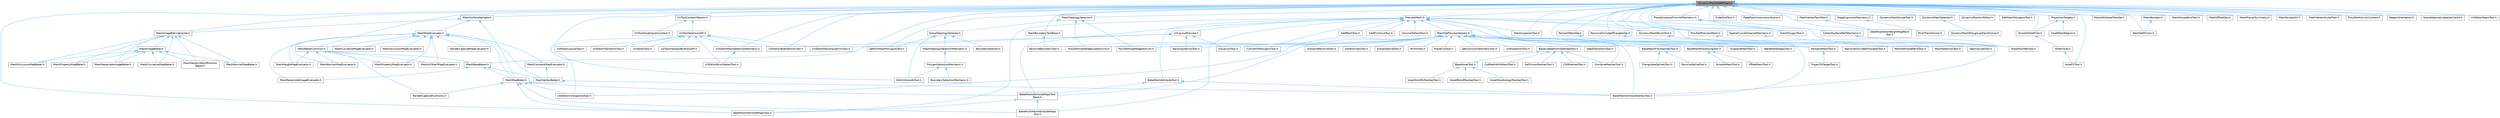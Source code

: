 digraph "DynamicMeshAABBTree3.h"
{
 // INTERACTIVE_SVG=YES
 // LATEX_PDF_SIZE
  bgcolor="transparent";
  edge [fontname=Helvetica,fontsize=10,labelfontname=Helvetica,labelfontsize=10];
  node [fontname=Helvetica,fontsize=10,shape=box,height=0.2,width=0.4];
  Node1 [id="Node000001",label="DynamicMeshAABBTree3.h",height=0.2,width=0.4,color="gray40", fillcolor="grey60", style="filled", fontcolor="black",tooltip=" "];
  Node1 -> Node2 [id="edge1_Node000001_Node000002",dir="back",color="steelblue1",style="solid",tooltip=" "];
  Node2 [id="Node000002",label="BakeMeshAttributeMapsTool.h",height=0.2,width=0.4,color="grey40", fillcolor="white", style="filled",URL="$d8/d14/BakeMeshAttributeMapsTool_8h.html",tooltip=" "];
  Node1 -> Node3 [id="edge2_Node000001_Node000003",dir="back",color="steelblue1",style="solid",tooltip=" "];
  Node3 [id="Node000003",label="BakeMeshAttributeVertexTool.h",height=0.2,width=0.4,color="grey40", fillcolor="white", style="filled",URL="$d6/d76/BakeMeshAttributeVertexTool_8h.html",tooltip=" "];
  Node1 -> Node4 [id="edge3_Node000001_Node000004",dir="back",color="steelblue1",style="solid",tooltip=" "];
  Node4 [id="Node000004",label="CollectSurfacePathMechanic.h",height=0.2,width=0.4,color="grey40", fillcolor="white", style="filled",URL="$d5/dd0/CollectSurfacePathMechanic_8h.html",tooltip=" "];
  Node4 -> Node5 [id="edge4_Node000004_Node000005",dir="back",color="steelblue1",style="solid",tooltip=" "];
  Node5 [id="Node000005",label="DrawPolyPathTool.h",height=0.2,width=0.4,color="grey40", fillcolor="white", style="filled",URL="$dc/d3e/DrawPolyPathTool_8h.html",tooltip=" "];
  Node1 -> Node6 [id="edge5_Node000001_Node000006",dir="back",color="steelblue1",style="solid",tooltip=" "];
  Node6 [id="Node000006",label="CubeGridTool.h",height=0.2,width=0.4,color="grey40", fillcolor="white", style="filled",URL="$d3/d38/CubeGridTool_8h.html",tooltip=" "];
  Node1 -> Node7 [id="edge6_Node000001_Node000007",dir="back",color="steelblue1",style="solid",tooltip=" "];
  Node7 [id="Node000007",label="DataflowConstructionScene.h",height=0.2,width=0.4,color="grey40", fillcolor="white", style="filled",URL="$d7/d24/DataflowConstructionScene_8h.html",tooltip=" "];
  Node1 -> Node8 [id="edge7_Node000001_Node000008",dir="back",color="steelblue1",style="solid",tooltip=" "];
  Node8 [id="Node000008",label="DataflowEditorWeightMapPaint\lTool.h",height=0.2,width=0.4,color="grey40", fillcolor="white", style="filled",URL="$db/d46/DataflowEditorWeightMapPaintTool_8h.html",tooltip=" "];
  Node1 -> Node9 [id="edge8_Node000001_Node000009",dir="back",color="steelblue1",style="solid",tooltip=" "];
  Node9 [id="Node000009",label="DeformMeshPolygonsTool.h",height=0.2,width=0.4,color="grey40", fillcolor="white", style="filled",URL="$db/d72/DeformMeshPolygonsTool_8h.html",tooltip=" "];
  Node1 -> Node10 [id="edge9_Node000001_Node000010",dir="back",color="steelblue1",style="solid",tooltip=" "];
  Node10 [id="Node000010",label="DragAlignmentMechanic.h",height=0.2,width=0.4,color="grey40", fillcolor="white", style="filled",URL="$d1/d74/DragAlignmentMechanic_8h.html",tooltip=" "];
  Node10 -> Node11 [id="edge10_Node000010_Node000011",dir="back",color="steelblue1",style="solid",tooltip=" "];
  Node11 [id="Node000011",label="MultiTransformer.h",height=0.2,width=0.4,color="grey40", fillcolor="white", style="filled",URL="$d1/d6f/MultiTransformer_8h.html",tooltip=" "];
  Node1 -> Node12 [id="edge11_Node000001_Node000012",dir="back",color="steelblue1",style="solid",tooltip=" "];
  Node12 [id="Node000012",label="DrawPolygonTool.h",height=0.2,width=0.4,color="grey40", fillcolor="white", style="filled",URL="$d0/d15/DrawPolygonTool_8h.html",tooltip=" "];
  Node1 -> Node13 [id="edge12_Node000001_Node000013",dir="back",color="steelblue1",style="solid",tooltip=" "];
  Node13 [id="Node000013",label="DynamicMeshBrushTool.h",height=0.2,width=0.4,color="grey40", fillcolor="white", style="filled",URL="$da/d04/DynamicMeshBrushTool_8h.html",tooltip=" "];
  Node13 -> Node14 [id="edge13_Node000013_Node000014",dir="back",color="steelblue1",style="solid",tooltip=" "];
  Node14 [id="Node000014",label="MeshAttributePaintTool.h",height=0.2,width=0.4,color="grey40", fillcolor="white", style="filled",URL="$d3/d29/MeshAttributePaintTool_8h.html",tooltip=" "];
  Node13 -> Node15 [id="edge14_Node000013_Node000015",dir="back",color="steelblue1",style="solid",tooltip=" "];
  Node15 [id="Node000015",label="MeshSelectionTool.h",height=0.2,width=0.4,color="grey40", fillcolor="white", style="filled",URL="$d8/d80/MeshSelectionTool_8h.html",tooltip=" "];
  Node13 -> Node16 [id="edge15_Node000013_Node000016",dir="back",color="steelblue1",style="solid",tooltip=" "];
  Node16 [id="Node000016",label="SeamSculptTool.h",height=0.2,width=0.4,color="grey40", fillcolor="white", style="filled",URL="$d1/d31/SeamSculptTool_8h.html",tooltip=" "];
  Node1 -> Node17 [id="edge16_Node000001_Node000017",dir="back",color="steelblue1",style="solid",tooltip=" "];
  Node17 [id="Node000017",label="DynamicMeshSculptTool.h",height=0.2,width=0.4,color="grey40", fillcolor="white", style="filled",URL="$d6/d16/DynamicMeshSculptTool_8h.html",tooltip=" "];
  Node1 -> Node18 [id="edge17_Node000001_Node000018",dir="back",color="steelblue1",style="solid",tooltip=" "];
  Node18 [id="Node000018",label="DynamicMeshSelector.h",height=0.2,width=0.4,color="grey40", fillcolor="white", style="filled",URL="$dc/d01/DynamicMeshSelector_8h.html",tooltip=" "];
  Node18 -> Node19 [id="edge18_Node000018_Node000019",dir="back",color="steelblue1",style="solid",tooltip=" "];
  Node19 [id="Node000019",label="DynamicMeshPolygroupTransformer.h",height=0.2,width=0.4,color="grey40", fillcolor="white", style="filled",URL="$dc/db2/DynamicMeshPolygroupTransformer_8h.html",tooltip=" "];
  Node1 -> Node20 [id="edge19_Node000001_Node000020",dir="back",color="steelblue1",style="solid",tooltip=" "];
  Node20 [id="Node000020",label="DynamicMeshUVEditor.h",height=0.2,width=0.4,color="grey40", fillcolor="white", style="filled",URL="$d9/d1e/DynamicMeshUVEditor_8h.html",tooltip=" "];
  Node1 -> Node21 [id="edge20_Node000001_Node000021",dir="back",color="steelblue1",style="solid",tooltip=" "];
  Node21 [id="Node000021",label="EditMeshPolygonsTool.h",height=0.2,width=0.4,color="grey40", fillcolor="white", style="filled",URL="$d5/d72/EditMeshPolygonsTool_8h.html",tooltip=" "];
  Node1 -> Node22 [id="edge21_Node000001_Node000022",dir="back",color="steelblue1",style="solid",tooltip=" "];
  Node22 [id="Node000022",label="EditUVIslandsTool.h",height=0.2,width=0.4,color="grey40", fillcolor="white", style="filled",URL="$d0/de4/EditUVIslandsTool_8h.html",tooltip=" "];
  Node1 -> Node23 [id="edge22_Node000001_Node000023",dir="back",color="steelblue1",style="solid",tooltip=" "];
  Node23 [id="Node000023",label="HoleFillTool.h",height=0.2,width=0.4,color="grey40", fillcolor="white", style="filled",URL="$da/d02/HoleFillTool_8h.html",tooltip=" "];
  Node1 -> Node24 [id="edge23_Node000001_Node000024",dir="back",color="steelblue1",style="solid",tooltip=" "];
  Node24 [id="Node000024",label="MeshAttributeTransfer.h",height=0.2,width=0.4,color="grey40", fillcolor="white", style="filled",URL="$dc/d1c/MeshAttributeTransfer_8h.html",tooltip=" "];
  Node1 -> Node25 [id="edge24_Node000001_Node000025",dir="back",color="steelblue1",style="solid",tooltip=" "];
  Node25 [id="Node000025",label="MeshBakerCommon.h",height=0.2,width=0.4,color="grey40", fillcolor="white", style="filled",URL="$d9/d92/MeshBakerCommon_8h.html",tooltip=" "];
  Node25 -> Node26 [id="edge25_Node000025_Node000026",dir="back",color="steelblue1",style="solid",tooltip=" "];
  Node26 [id="Node000026",label="MeshBaseBaker.h",height=0.2,width=0.4,color="grey40", fillcolor="white", style="filled",URL="$d7/ddc/MeshBaseBaker_8h.html",tooltip=" "];
  Node26 -> Node27 [id="edge26_Node000026_Node000027",dir="back",color="steelblue1",style="solid",tooltip=" "];
  Node27 [id="Node000027",label="MeshMapBaker.h",height=0.2,width=0.4,color="grey40", fillcolor="white", style="filled",URL="$d5/d05/MeshMapBaker_8h.html",tooltip=" "];
  Node27 -> Node2 [id="edge27_Node000027_Node000002",dir="back",color="steelblue1",style="solid",tooltip=" "];
  Node27 -> Node28 [id="edge28_Node000027_Node000028",dir="back",color="steelblue1",style="solid",tooltip=" "];
  Node28 [id="Node000028",label="BakeMeshAttributeMapsTool\lBase.h",height=0.2,width=0.4,color="grey40", fillcolor="white", style="filled",URL="$dc/d68/BakeMeshAttributeMapsToolBase_8h.html",tooltip=" "];
  Node28 -> Node2 [id="edge29_Node000028_Node000002",dir="back",color="steelblue1",style="solid",tooltip=" "];
  Node28 -> Node29 [id="edge30_Node000028_Node000029",dir="back",color="steelblue1",style="solid",tooltip=" "];
  Node29 [id="Node000029",label="BakeMultiMeshAttributeMaps\lTool.h",height=0.2,width=0.4,color="grey40", fillcolor="white", style="filled",URL="$d7/d65/BakeMultiMeshAttributeMapsTool_8h.html",tooltip=" "];
  Node27 -> Node29 [id="edge31_Node000027_Node000029",dir="back",color="steelblue1",style="solid",tooltip=" "];
  Node27 -> Node30 [id="edge32_Node000027_Node000030",dir="back",color="steelblue1",style="solid",tooltip=" "];
  Node30 [id="Node000030",label="RenderCaptureFunctions.h",height=0.2,width=0.4,color="grey40", fillcolor="white", style="filled",URL="$d3/dc6/RenderCaptureFunctions_8h.html",tooltip=" "];
  Node27 -> Node31 [id="edge33_Node000027_Node000031",dir="back",color="steelblue1",style="solid",tooltip=" "];
  Node31 [id="Node000031",label="UVEditorUVSnapshotTool.h",height=0.2,width=0.4,color="grey40", fillcolor="white", style="filled",URL="$d4/dd6/UVEditorUVSnapshotTool_8h.html",tooltip=" "];
  Node26 -> Node32 [id="edge34_Node000026_Node000032",dir="back",color="steelblue1",style="solid",tooltip=" "];
  Node32 [id="Node000032",label="MeshResampleImageEvaluator.h",height=0.2,width=0.4,color="grey40", fillcolor="white", style="filled",URL="$df/de3/MeshResampleImageEvaluator_8h.html",tooltip=" "];
  Node26 -> Node33 [id="edge35_Node000026_Node000033",dir="back",color="steelblue1",style="solid",tooltip=" "];
  Node33 [id="Node000033",label="MeshVertexBaker.h",height=0.2,width=0.4,color="grey40", fillcolor="white", style="filled",URL="$df/d96/MeshVertexBaker_8h.html",tooltip=" "];
  Node33 -> Node3 [id="edge36_Node000033_Node000003",dir="back",color="steelblue1",style="solid",tooltip=" "];
  Node25 -> Node34 [id="edge37_Node000025_Node000034",dir="back",color="steelblue1",style="solid",tooltip=" "];
  Node34 [id="Node000034",label="MeshHeightMapEvaluator.h",height=0.2,width=0.4,color="grey40", fillcolor="white", style="filled",URL="$df/d45/MeshHeightMapEvaluator_8h.html",tooltip=" "];
  Node25 -> Node35 [id="edge38_Node000025_Node000035",dir="back",color="steelblue1",style="solid",tooltip=" "];
  Node35 [id="Node000035",label="MeshNormalMapEvaluator.h",height=0.2,width=0.4,color="grey40", fillcolor="white", style="filled",URL="$da/d03/MeshNormalMapEvaluator_8h.html",tooltip=" "];
  Node25 -> Node36 [id="edge39_Node000025_Node000036",dir="back",color="steelblue1",style="solid",tooltip=" "];
  Node36 [id="Node000036",label="MeshPropertyMapEvaluator.h",height=0.2,width=0.4,color="grey40", fillcolor="white", style="filled",URL="$d5/d6f/MeshPropertyMapEvaluator_8h.html",tooltip=" "];
  Node25 -> Node37 [id="edge40_Node000025_Node000037",dir="back",color="steelblue1",style="solid",tooltip=" "];
  Node37 [id="Node000037",label="MeshUVShellMapEvaluator.h",height=0.2,width=0.4,color="grey40", fillcolor="white", style="filled",URL="$da/d27/MeshUVShellMapEvaluator_8h.html",tooltip=" "];
  Node25 -> Node30 [id="edge41_Node000025_Node000030",dir="back",color="steelblue1",style="solid",tooltip=" "];
  Node1 -> Node26 [id="edge42_Node000001_Node000026",dir="back",color="steelblue1",style="solid",tooltip=" "];
  Node1 -> Node38 [id="edge43_Node000001_Node000038",dir="back",color="steelblue1",style="solid",tooltip=" "];
  Node38 [id="Node000038",label="MeshBoolean.h",height=0.2,width=0.4,color="grey40", fillcolor="white", style="filled",URL="$dc/d24/MeshBoolean_8h.html",tooltip=" "];
  Node38 -> Node39 [id="edge44_Node000038_Node000039",dir="back",color="steelblue1",style="solid",tooltip=" "];
  Node39 [id="Node000039",label="MeshSelfUnion.h",height=0.2,width=0.4,color="grey40", fillcolor="white", style="filled",URL="$d0/d5f/MeshSelfUnion_8h.html",tooltip=" "];
  Node1 -> Node40 [id="edge45_Node000001_Node000040",dir="back",color="steelblue1",style="solid",tooltip=" "];
  Node40 [id="Node000040",label="MeshBoundaryToolBase.h",height=0.2,width=0.4,color="grey40", fillcolor="white", style="filled",URL="$dd/da3/MeshBoundaryToolBase_8h.html",tooltip=" "];
  Node40 -> Node41 [id="edge46_Node000040_Node000041",dir="back",color="steelblue1",style="solid",tooltip=" "];
  Node41 [id="Node000041",label="RevolveBoundaryTool.h",height=0.2,width=0.4,color="grey40", fillcolor="white", style="filled",URL="$da/dce/RevolveBoundaryTool_8h.html",tooltip=" "];
  Node1 -> Node42 [id="edge47_Node000001_Node000042",dir="back",color="steelblue1",style="solid",tooltip=" "];
  Node42 [id="Node000042",label="MeshGroupPaintTool.h",height=0.2,width=0.4,color="grey40", fillcolor="white", style="filled",URL="$dd/d04/MeshGroupPaintTool_8h.html",tooltip=" "];
  Node1 -> Node43 [id="edge48_Node000001_Node000043",dir="back",color="steelblue1",style="solid",tooltip=" "];
  Node43 [id="Node000043",label="MeshImageBakingCache.h",height=0.2,width=0.4,color="grey40", fillcolor="white", style="filled",URL="$dd/d09/MeshImageBakingCache_8h.html",tooltip=" "];
  Node43 -> Node44 [id="edge49_Node000043_Node000044",dir="back",color="steelblue1",style="solid",tooltip=" "];
  Node44 [id="Node000044",label="MeshCurvatureMapBaker.h",height=0.2,width=0.4,color="grey40", fillcolor="white", style="filled",URL="$d8/ddd/MeshCurvatureMapBaker_8h.html",tooltip=" "];
  Node43 -> Node45 [id="edge50_Node000043_Node000045",dir="back",color="steelblue1",style="solid",tooltip=" "];
  Node45 [id="Node000045",label="MeshGenericWorldPosition\lBaker.h",height=0.2,width=0.4,color="grey40", fillcolor="white", style="filled",URL="$df/d9a/MeshGenericWorldPositionBaker_8h.html",tooltip=" "];
  Node43 -> Node46 [id="edge51_Node000043_Node000046",dir="back",color="steelblue1",style="solid",tooltip=" "];
  Node46 [id="Node000046",label="MeshImageBaker.h",height=0.2,width=0.4,color="grey40", fillcolor="white", style="filled",URL="$df/d35/MeshImageBaker_8h.html",tooltip=" "];
  Node46 -> Node44 [id="edge52_Node000046_Node000044",dir="back",color="steelblue1",style="solid",tooltip=" "];
  Node46 -> Node45 [id="edge53_Node000046_Node000045",dir="back",color="steelblue1",style="solid",tooltip=" "];
  Node46 -> Node47 [id="edge54_Node000046_Node000047",dir="back",color="steelblue1",style="solid",tooltip=" "];
  Node47 [id="Node000047",label="MeshNormalMapBaker.h",height=0.2,width=0.4,color="grey40", fillcolor="white", style="filled",URL="$d5/dff/MeshNormalMapBaker_8h.html",tooltip=" "];
  Node46 -> Node48 [id="edge55_Node000046_Node000048",dir="back",color="steelblue1",style="solid",tooltip=" "];
  Node48 [id="Node000048",label="MeshOcclusionMapBaker.h",height=0.2,width=0.4,color="grey40", fillcolor="white", style="filled",URL="$dd/d77/MeshOcclusionMapBaker_8h.html",tooltip=" "];
  Node46 -> Node49 [id="edge56_Node000046_Node000049",dir="back",color="steelblue1",style="solid",tooltip=" "];
  Node49 [id="Node000049",label="MeshPropertyMapBaker.h",height=0.2,width=0.4,color="grey40", fillcolor="white", style="filled",URL="$d1/dcf/MeshPropertyMapBaker_8h.html",tooltip=" "];
  Node46 -> Node50 [id="edge57_Node000046_Node000050",dir="back",color="steelblue1",style="solid",tooltip=" "];
  Node50 [id="Node000050",label="MeshResampleImageBaker.h",height=0.2,width=0.4,color="grey40", fillcolor="white", style="filled",URL="$d4/d00/MeshResampleImageBaker_8h.html",tooltip=" "];
  Node43 -> Node47 [id="edge58_Node000043_Node000047",dir="back",color="steelblue1",style="solid",tooltip=" "];
  Node43 -> Node48 [id="edge59_Node000043_Node000048",dir="back",color="steelblue1",style="solid",tooltip=" "];
  Node43 -> Node49 [id="edge60_Node000043_Node000049",dir="back",color="steelblue1",style="solid",tooltip=" "];
  Node43 -> Node50 [id="edge61_Node000043_Node000050",dir="back",color="steelblue1",style="solid",tooltip=" "];
  Node1 -> Node51 [id="edge62_Node000001_Node000051",dir="back",color="steelblue1",style="solid",tooltip=" "];
  Node51 [id="Node000051",label="MeshInspectorTool.h",height=0.2,width=0.4,color="grey40", fillcolor="white", style="filled",URL="$de/da1/MeshInspectorTool_8h.html",tooltip=" "];
  Node1 -> Node52 [id="edge63_Node000001_Node000052",dir="back",color="steelblue1",style="solid",tooltip=" "];
  Node52 [id="Node000052",label="MeshOffsetOps.h",height=0.2,width=0.4,color="grey40", fillcolor="white", style="filled",URL="$da/d6c/MeshOffsetOps_8h.html",tooltip=" "];
  Node1 -> Node53 [id="edge64_Node000001_Node000053",dir="back",color="steelblue1",style="solid",tooltip=" "];
  Node53 [id="Node000053",label="MeshPlanarSymmetry.h",height=0.2,width=0.4,color="grey40", fillcolor="white", style="filled",URL="$d7/d1d/MeshPlanarSymmetry_8h.html",tooltip=" "];
  Node1 -> Node54 [id="edge65_Node000001_Node000054",dir="back",color="steelblue1",style="solid",tooltip=" "];
  Node54 [id="Node000054",label="MeshSculptUtil.h",height=0.2,width=0.4,color="grey40", fillcolor="white", style="filled",URL="$dc/de1/MeshSculptUtil_8h.html",tooltip=" "];
  Node1 -> Node39 [id="edge66_Node000001_Node000039",dir="back",color="steelblue1",style="solid",tooltip=" "];
  Node1 -> Node55 [id="edge67_Node000001_Node000055",dir="back",color="steelblue1",style="solid",tooltip=" "];
  Node55 [id="Node000055",label="MeshSurfaceSampler.h",height=0.2,width=0.4,color="grey40", fillcolor="white", style="filled",URL="$de/d0c/MeshSurfaceSampler_8h.html",tooltip=" "];
  Node55 -> Node43 [id="edge68_Node000055_Node000043",dir="back",color="steelblue1",style="solid",tooltip=" "];
  Node55 -> Node27 [id="edge69_Node000055_Node000027",dir="back",color="steelblue1",style="solid",tooltip=" "];
  Node55 -> Node56 [id="edge70_Node000055_Node000056",dir="back",color="steelblue1",style="solid",tooltip=" "];
  Node56 [id="Node000056",label="MeshMapEvaluator.h",height=0.2,width=0.4,color="grey40", fillcolor="white", style="filled",URL="$d1/d1f/MeshMapEvaluator_8h.html",tooltip=" "];
  Node56 -> Node25 [id="edge71_Node000056_Node000025",dir="back",color="steelblue1",style="solid",tooltip=" "];
  Node56 -> Node57 [id="edge72_Node000056_Node000057",dir="back",color="steelblue1",style="solid",tooltip=" "];
  Node57 [id="Node000057",label="MeshConstantMapEvaluator.h",height=0.2,width=0.4,color="grey40", fillcolor="white", style="filled",URL="$dd/dfb/MeshConstantMapEvaluator_8h.html",tooltip=" "];
  Node57 -> Node33 [id="edge73_Node000057_Node000033",dir="back",color="steelblue1",style="solid",tooltip=" "];
  Node56 -> Node58 [id="edge74_Node000056_Node000058",dir="back",color="steelblue1",style="solid",tooltip=" "];
  Node58 [id="Node000058",label="MeshCurvatureMapEvaluator.h",height=0.2,width=0.4,color="grey40", fillcolor="white", style="filled",URL="$d6/dc0/MeshCurvatureMapEvaluator_8h.html",tooltip=" "];
  Node56 -> Node34 [id="edge75_Node000056_Node000034",dir="back",color="steelblue1",style="solid",tooltip=" "];
  Node56 -> Node27 [id="edge76_Node000056_Node000027",dir="back",color="steelblue1",style="solid",tooltip=" "];
  Node56 -> Node35 [id="edge77_Node000056_Node000035",dir="back",color="steelblue1",style="solid",tooltip=" "];
  Node56 -> Node59 [id="edge78_Node000056_Node000059",dir="back",color="steelblue1",style="solid",tooltip=" "];
  Node59 [id="Node000059",label="MeshOcclusionMapEvaluator.h",height=0.2,width=0.4,color="grey40", fillcolor="white", style="filled",URL="$d5/dc2/MeshOcclusionMapEvaluator_8h.html",tooltip=" "];
  Node56 -> Node36 [id="edge79_Node000056_Node000036",dir="back",color="steelblue1",style="solid",tooltip=" "];
  Node56 -> Node32 [id="edge80_Node000056_Node000032",dir="back",color="steelblue1",style="solid",tooltip=" "];
  Node56 -> Node37 [id="edge81_Node000056_Node000037",dir="back",color="steelblue1",style="solid",tooltip=" "];
  Node56 -> Node33 [id="edge82_Node000056_Node000033",dir="back",color="steelblue1",style="solid",tooltip=" "];
  Node56 -> Node60 [id="edge83_Node000056_Node000060",dir="back",color="steelblue1",style="solid",tooltip=" "];
  Node60 [id="Node000060",label="RenderCaptureMapEvaluator.h",height=0.2,width=0.4,color="grey40", fillcolor="white", style="filled",URL="$d0/d5c/RenderCaptureMapEvaluator_8h.html",tooltip=" "];
  Node1 -> Node61 [id="edge84_Node000001_Node000061",dir="back",color="steelblue1",style="solid",tooltip=" "];
  Node61 [id="Node000061",label="MeshTopologySelector.h",height=0.2,width=0.4,color="grey40", fillcolor="white", style="filled",URL="$d1/db0/MeshTopologySelector_8h.html",tooltip=" "];
  Node61 -> Node62 [id="edge85_Node000061_Node000062",dir="back",color="steelblue1",style="solid",tooltip=" "];
  Node62 [id="Node000062",label="GroupTopologySelector.h",height=0.2,width=0.4,color="grey40", fillcolor="white", style="filled",URL="$dc/dfe/GroupTopologySelector_8h.html",tooltip=" "];
  Node62 -> Node63 [id="edge86_Node000062_Node000063",dir="back",color="steelblue1",style="solid",tooltip=" "];
  Node63 [id="Node000063",label="BoundarySelector.h",height=0.2,width=0.4,color="grey40", fillcolor="white", style="filled",URL="$db/dc2/BoundarySelector_8h.html",tooltip=" "];
  Node62 -> Node9 [id="edge87_Node000062_Node000009",dir="back",color="steelblue1",style="solid",tooltip=" "];
  Node62 -> Node22 [id="edge88_Node000062_Node000022",dir="back",color="steelblue1",style="solid",tooltip=" "];
  Node62 -> Node64 [id="edge89_Node000062_Node000064",dir="back",color="steelblue1",style="solid",tooltip=" "];
  Node64 [id="Node000064",label="MeshTopologySelectionMechanic.h",height=0.2,width=0.4,color="grey40", fillcolor="white", style="filled",URL="$d5/d15/MeshTopologySelectionMechanic_8h.html",tooltip=" "];
  Node64 -> Node65 [id="edge90_Node000064_Node000065",dir="back",color="steelblue1",style="solid",tooltip=" "];
  Node65 [id="Node000065",label="PolygonSelectionMechanic.h",height=0.2,width=0.4,color="grey40", fillcolor="white", style="filled",URL="$da/dff/PolygonSelectionMechanic_8h.html",tooltip=" "];
  Node65 -> Node66 [id="edge91_Node000065_Node000066",dir="back",color="steelblue1",style="solid",tooltip=" "];
  Node66 [id="Node000066",label="BoundarySelectionMechanic.h",height=0.2,width=0.4,color="grey40", fillcolor="white", style="filled",URL="$d8/dd6/BoundarySelectionMechanic_8h.html",tooltip=" "];
  Node65 -> Node22 [id="edge92_Node000065_Node000022",dir="back",color="steelblue1",style="solid",tooltip=" "];
  Node61 -> Node67 [id="edge93_Node000061_Node000067",dir="back",color="steelblue1",style="solid",tooltip=" "];
  Node67 [id="Node000067",label="PolyEditInsertEdgeActivity.h",height=0.2,width=0.4,color="grey40", fillcolor="white", style="filled",URL="$d1/d26/PolyEditInsertEdgeActivity_8h.html",tooltip=" "];
  Node61 -> Node68 [id="edge94_Node000061_Node000068",dir="back",color="steelblue1",style="solid",tooltip=" "];
  Node68 [id="Node000068",label="PolyEditInsertEdgeLoopActivity.h",height=0.2,width=0.4,color="grey40", fillcolor="white", style="filled",URL="$d5/d37/PolyEditInsertEdgeLoopActivity_8h.html",tooltip=" "];
  Node1 -> Node69 [id="edge95_Node000001_Node000069",dir="back",color="steelblue1",style="solid",tooltip=" "];
  Node69 [id="Node000069",label="MeshVertexPaintTool.h",height=0.2,width=0.4,color="grey40", fillcolor="white", style="filled",URL="$db/d74/MeshVertexPaintTool_8h.html",tooltip=" "];
  Node69 -> Node8 [id="edge96_Node000069_Node000008",dir="back",color="steelblue1",style="solid",tooltip=" "];
  Node1 -> Node70 [id="edge97_Node000001_Node000070",dir="back",color="steelblue1",style="solid",tooltip=" "];
  Node70 [id="Node000070",label="MeshVertexSculptTool.h",height=0.2,width=0.4,color="grey40", fillcolor="white", style="filled",URL="$dc/da6/MeshVertexSculptTool_8h.html",tooltip=" "];
  Node1 -> Node71 [id="edge98_Node000001_Node000071",dir="back",color="steelblue1",style="solid",tooltip=" "];
  Node71 [id="Node000071",label="PlaneDistanceFromHitMechanic.h",height=0.2,width=0.4,color="grey40", fillcolor="white", style="filled",URL="$dc/dea/PlaneDistanceFromHitMechanic_8h.html",tooltip=" "];
  Node71 -> Node5 [id="edge99_Node000071_Node000005",dir="back",color="steelblue1",style="solid",tooltip=" "];
  Node71 -> Node12 [id="edge100_Node000071_Node000012",dir="back",color="steelblue1",style="solid",tooltip=" "];
  Node1 -> Node72 [id="edge101_Node000001_Node000072",dir="back",color="steelblue1",style="solid",tooltip=" "];
  Node72 [id="Node000072",label="PolyEditActivityContext.h",height=0.2,width=0.4,color="grey40", fillcolor="white", style="filled",URL="$d8/d66/PolyEditActivityContext_8h.html",tooltip=" "];
  Node1 -> Node73 [id="edge102_Node000001_Node000073",dir="back",color="steelblue1",style="solid",tooltip=" "];
  Node73 [id="Node000073",label="PolyEditPreviewMesh.h",height=0.2,width=0.4,color="grey40", fillcolor="white", style="filled",URL="$d2/de8/PolyEditPreviewMesh_8h.html",tooltip=" "];
  Node73 -> Node5 [id="edge103_Node000073_Node000005",dir="back",color="steelblue1",style="solid",tooltip=" "];
  Node1 -> Node74 [id="edge104_Node000001_Node000074",dir="back",color="steelblue1",style="solid",tooltip=" "];
  Node74 [id="Node000074",label="PreviewMesh.h",height=0.2,width=0.4,color="grey40", fillcolor="white", style="filled",URL="$d6/d30/PreviewMesh_8h.html",tooltip=" "];
  Node74 -> Node75 [id="edge105_Node000074_Node000075",dir="back",color="steelblue1",style="solid",tooltip=" "];
  Node75 [id="Node000075",label="AddPatchTool.h",height=0.2,width=0.4,color="grey40", fillcolor="white", style="filled",URL="$d5/deb/AddPatchTool_8h.html",tooltip=" "];
  Node74 -> Node76 [id="edge106_Node000074_Node000076",dir="back",color="steelblue1",style="solid",tooltip=" "];
  Node76 [id="Node000076",label="AddPrimitiveTool.h",height=0.2,width=0.4,color="grey40", fillcolor="white", style="filled",URL="$d5/dbf/AddPrimitiveTool_8h.html",tooltip=" "];
  Node74 -> Node2 [id="edge107_Node000074_Node000002",dir="back",color="steelblue1",style="solid",tooltip=" "];
  Node74 -> Node28 [id="edge108_Node000074_Node000028",dir="back",color="steelblue1",style="solid",tooltip=" "];
  Node74 -> Node77 [id="edge109_Node000074_Node000077",dir="back",color="steelblue1",style="solid",tooltip=" "];
  Node77 [id="Node000077",label="BakeMeshAttributeTool.h",height=0.2,width=0.4,color="grey40", fillcolor="white", style="filled",URL="$d0/d82/BakeMeshAttributeTool_8h.html",tooltip=" "];
  Node77 -> Node28 [id="edge110_Node000077_Node000028",dir="back",color="steelblue1",style="solid",tooltip=" "];
  Node77 -> Node3 [id="edge111_Node000077_Node000003",dir="back",color="steelblue1",style="solid",tooltip=" "];
  Node74 -> Node3 [id="edge112_Node000074_Node000003",dir="back",color="steelblue1",style="solid",tooltip=" "];
  Node74 -> Node29 [id="edge113_Node000074_Node000029",dir="back",color="steelblue1",style="solid",tooltip=" "];
  Node74 -> Node78 [id="edge114_Node000074_Node000078",dir="back",color="steelblue1",style="solid",tooltip=" "];
  Node78 [id="Node000078",label="ConvertToPolygonsTool.h",height=0.2,width=0.4,color="grey40", fillcolor="white", style="filled",URL="$d7/d5a/ConvertToPolygonsTool_8h.html",tooltip=" "];
  Node74 -> Node12 [id="edge115_Node000074_Node000012",dir="back",color="steelblue1",style="solid",tooltip=" "];
  Node74 -> Node13 [id="edge116_Node000074_Node000013",dir="back",color="steelblue1",style="solid",tooltip=" "];
  Node74 -> Node51 [id="edge117_Node000074_Node000051",dir="back",color="steelblue1",style="solid",tooltip=" "];
  Node74 -> Node79 [id="edge118_Node000074_Node000079",dir="back",color="steelblue1",style="solid",tooltip=" "];
  Node79 [id="Node000079",label="MeshOpPreviewHelpers.h",height=0.2,width=0.4,color="grey40", fillcolor="white", style="filled",URL="$de/d33/MeshOpPreviewHelpers_8h.html",tooltip=" "];
  Node79 -> Node28 [id="edge119_Node000079_Node000028",dir="back",color="steelblue1",style="solid",tooltip=" "];
  Node79 -> Node3 [id="edge120_Node000079_Node000003",dir="back",color="steelblue1",style="solid",tooltip=" "];
  Node79 -> Node80 [id="edge121_Node000079_Node000080",dir="back",color="steelblue1",style="solid",tooltip=" "];
  Node80 [id="Node000080",label="BakeTransformTool.h",height=0.2,width=0.4,color="grey40", fillcolor="white", style="filled",URL="$dc/d39/BakeTransformTool_8h.html",tooltip=" "];
  Node79 -> Node81 [id="edge122_Node000079_Node000081",dir="back",color="steelblue1",style="solid",tooltip=" "];
  Node81 [id="Node000081",label="BaseCreateFromSelectedTool.h",height=0.2,width=0.4,color="grey40", fillcolor="white", style="filled",URL="$de/dc7/BaseCreateFromSelectedTool_8h.html",tooltip=" "];
  Node81 -> Node82 [id="edge123_Node000081_Node000082",dir="back",color="steelblue1",style="solid",tooltip=" "];
  Node82 [id="Node000082",label="BaseVoxelTool.h",height=0.2,width=0.4,color="grey40", fillcolor="white", style="filled",URL="$db/d63/BaseVoxelTool_8h.html",tooltip=" "];
  Node82 -> Node83 [id="edge124_Node000082_Node000083",dir="back",color="steelblue1",style="solid",tooltip=" "];
  Node83 [id="Node000083",label="VoxelBlendMeshesTool.h",height=0.2,width=0.4,color="grey40", fillcolor="white", style="filled",URL="$da/d0e/VoxelBlendMeshesTool_8h.html",tooltip=" "];
  Node82 -> Node84 [id="edge125_Node000082_Node000084",dir="back",color="steelblue1",style="solid",tooltip=" "];
  Node84 [id="Node000084",label="VoxelMorphologyMeshesTool.h",height=0.2,width=0.4,color="grey40", fillcolor="white", style="filled",URL="$dc/d30/VoxelMorphologyMeshesTool_8h.html",tooltip=" "];
  Node82 -> Node85 [id="edge126_Node000082_Node000085",dir="back",color="steelblue1",style="solid",tooltip=" "];
  Node85 [id="Node000085",label="VoxelSolidifyMeshesTool.h",height=0.2,width=0.4,color="grey40", fillcolor="white", style="filled",URL="$de/da2/VoxelSolidifyMeshesTool_8h.html",tooltip=" "];
  Node81 -> Node86 [id="edge127_Node000081_Node000086",dir="back",color="steelblue1",style="solid",tooltip=" "];
  Node86 [id="Node000086",label="CSGMeshesTool.h",height=0.2,width=0.4,color="grey40", fillcolor="white", style="filled",URL="$db/dd1/CSGMeshesTool_8h.html",tooltip=" "];
  Node81 -> Node87 [id="edge128_Node000081_Node000087",dir="back",color="steelblue1",style="solid",tooltip=" "];
  Node87 [id="Node000087",label="CombineMeshesTool.h",height=0.2,width=0.4,color="grey40", fillcolor="white", style="filled",URL="$dd/da3/CombineMeshesTool_8h.html",tooltip=" "];
  Node81 -> Node88 [id="edge129_Node000081_Node000088",dir="back",color="steelblue1",style="solid",tooltip=" "];
  Node88 [id="Node000088",label="CutMeshWithMeshTool.h",height=0.2,width=0.4,color="grey40", fillcolor="white", style="filled",URL="$d2/d2c/CutMeshWithMeshTool_8h.html",tooltip=" "];
  Node81 -> Node89 [id="edge130_Node000081_Node000089",dir="back",color="steelblue1",style="solid",tooltip=" "];
  Node89 [id="Node000089",label="SelfUnionMeshesTool.h",height=0.2,width=0.4,color="grey40", fillcolor="white", style="filled",URL="$dc/dad/SelfUnionMeshesTool_8h.html",tooltip=" "];
  Node79 -> Node90 [id="edge131_Node000079_Node000090",dir="back",color="steelblue1",style="solid",tooltip=" "];
  Node90 [id="Node000090",label="BaseMeshFromSplinesTool.h",height=0.2,width=0.4,color="grey40", fillcolor="white", style="filled",URL="$da/d31/BaseMeshFromSplinesTool_8h.html",tooltip=" "];
  Node90 -> Node91 [id="edge132_Node000090_Node000091",dir="back",color="steelblue1",style="solid",tooltip=" "];
  Node91 [id="Node000091",label="RevolveSplineTool.h",height=0.2,width=0.4,color="grey40", fillcolor="white", style="filled",URL="$d3/d36/RevolveSplineTool_8h.html",tooltip=" "];
  Node90 -> Node92 [id="edge133_Node000090_Node000092",dir="back",color="steelblue1",style="solid",tooltip=" "];
  Node92 [id="Node000092",label="TriangulateSplinesTool.h",height=0.2,width=0.4,color="grey40", fillcolor="white", style="filled",URL="$d9/de6/TriangulateSplinesTool_8h.html",tooltip=" "];
  Node79 -> Node93 [id="edge134_Node000079_Node000093",dir="back",color="steelblue1",style="solid",tooltip=" "];
  Node93 [id="Node000093",label="BaseMeshProcessingTool.h",height=0.2,width=0.4,color="grey40", fillcolor="white", style="filled",URL="$d4/d77/BaseMeshProcessingTool_8h.html",tooltip=" "];
  Node93 -> Node94 [id="edge135_Node000093_Node000094",dir="back",color="steelblue1",style="solid",tooltip=" "];
  Node94 [id="Node000094",label="OffsetMeshTool.h",height=0.2,width=0.4,color="grey40", fillcolor="white", style="filled",URL="$da/d01/OffsetMeshTool_8h.html",tooltip=" "];
  Node93 -> Node95 [id="edge136_Node000093_Node000095",dir="back",color="steelblue1",style="solid",tooltip=" "];
  Node95 [id="Node000095",label="SmoothMeshTool.h",height=0.2,width=0.4,color="grey40", fillcolor="white", style="filled",URL="$da/da9/SmoothMeshTool_8h.html",tooltip=" "];
  Node79 -> Node87 [id="edge137_Node000079_Node000087",dir="back",color="steelblue1",style="solid",tooltip=" "];
  Node79 -> Node78 [id="edge138_Node000079_Node000078",dir="back",color="steelblue1",style="solid",tooltip=" "];
  Node79 -> Node96 [id="edge139_Node000079_Node000096",dir="back",color="steelblue1",style="solid",tooltip=" "];
  Node96 [id="Node000096",label="DisplaceMeshTool.h",height=0.2,width=0.4,color="grey40", fillcolor="white", style="filled",URL="$da/d28/DisplaceMeshTool_8h.html",tooltip=" "];
  Node79 -> Node97 [id="edge140_Node000079_Node000097",dir="back",color="steelblue1",style="solid",tooltip=" "];
  Node97 [id="Node000097",label="DrawAndRevolveTool.h",height=0.2,width=0.4,color="grey40", fillcolor="white", style="filled",URL="$d8/d06/DrawAndRevolveTool_8h.html",tooltip=" "];
  Node79 -> Node98 [id="edge141_Node000079_Node000098",dir="back",color="steelblue1",style="solid",tooltip=" "];
  Node98 [id="Node000098",label="EditNormalsTool.h",height=0.2,width=0.4,color="grey40", fillcolor="white", style="filled",URL="$de/d53/EditNormalsTool_8h.html",tooltip=" "];
  Node79 -> Node99 [id="edge142_Node000079_Node000099",dir="back",color="steelblue1",style="solid",tooltip=" "];
  Node99 [id="Node000099",label="ExtractSplineTool.h",height=0.2,width=0.4,color="grey40", fillcolor="white", style="filled",URL="$d3/d4d/ExtractSplineTool_8h.html",tooltip=" "];
  Node79 -> Node100 [id="edge143_Node000079_Node000100",dir="back",color="steelblue1",style="solid",tooltip=" "];
  Node100 [id="Node000100",label="MirrorTool.h",height=0.2,width=0.4,color="grey40", fillcolor="white", style="filled",URL="$d3/dc9/MirrorTool_8h.html",tooltip=" "];
  Node79 -> Node101 [id="edge144_Node000079_Node000101",dir="back",color="steelblue1",style="solid",tooltip=" "];
  Node101 [id="Node000101",label="PlaneCutTool.h",height=0.2,width=0.4,color="grey40", fillcolor="white", style="filled",URL="$dd/def/PlaneCutTool_8h.html",tooltip=" "];
  Node79 -> Node67 [id="edge145_Node000079_Node000067",dir="back",color="steelblue1",style="solid",tooltip=" "];
  Node79 -> Node68 [id="edge146_Node000079_Node000068",dir="back",color="steelblue1",style="solid",tooltip=" "];
  Node79 -> Node102 [id="edge147_Node000079_Node000102",dir="back",color="steelblue1",style="solid",tooltip=" "];
  Node102 [id="Node000102",label="RecomputeUVsTool.h",height=0.2,width=0.4,color="grey40", fillcolor="white", style="filled",URL="$d0/d92/RecomputeUVsTool_8h.html",tooltip=" "];
  Node79 -> Node103 [id="edge148_Node000079_Node000103",dir="back",color="steelblue1",style="solid",tooltip=" "];
  Node103 [id="Node000103",label="RemeshMeshTool.h",height=0.2,width=0.4,color="grey40", fillcolor="white", style="filled",URL="$dc/dd6/RemeshMeshTool_8h.html",tooltip=" "];
  Node103 -> Node104 [id="edge149_Node000103_Node000104",dir="back",color="steelblue1",style="solid",tooltip=" "];
  Node104 [id="Node000104",label="ProjectToTargetTool.h",height=0.2,width=0.4,color="grey40", fillcolor="white", style="filled",URL="$d3/daa/ProjectToTargetTool_8h.html",tooltip=" "];
  Node79 -> Node105 [id="edge150_Node000079_Node000105",dir="back",color="steelblue1",style="solid",tooltip=" "];
  Node105 [id="Node000105",label="RemoveOccludedTrianglesTool.h",height=0.2,width=0.4,color="grey40", fillcolor="white", style="filled",URL="$d9/da1/RemoveOccludedTrianglesTool_8h.html",tooltip=" "];
  Node79 -> Node41 [id="edge151_Node000079_Node000041",dir="back",color="steelblue1",style="solid",tooltip=" "];
  Node79 -> Node106 [id="edge152_Node000079_Node000106",dir="back",color="steelblue1",style="solid",tooltip=" "];
  Node106 [id="Node000106",label="SetCollisionGeometryTool.h",height=0.2,width=0.4,color="grey40", fillcolor="white", style="filled",URL="$d0/de6/SetCollisionGeometryTool_8h.html",tooltip=" "];
  Node79 -> Node31 [id="edge153_Node000079_Node000031",dir="back",color="steelblue1",style="solid",tooltip=" "];
  Node79 -> Node107 [id="edge154_Node000079_Node000107",dir="back",color="steelblue1",style="solid",tooltip=" "];
  Node107 [id="Node000107",label="UVLayoutTool.h",height=0.2,width=0.4,color="grey40", fillcolor="white", style="filled",URL="$d6/d89/UVLayoutTool_8h.html",tooltip=" "];
  Node79 -> Node108 [id="edge155_Node000079_Node000108",dir="back",color="steelblue1",style="solid",tooltip=" "];
  Node108 [id="Node000108",label="UVProjectionTool.h",height=0.2,width=0.4,color="grey40", fillcolor="white", style="filled",URL="$d5/d4f/UVProjectionTool_8h.html",tooltip=" "];
  Node79 -> Node109 [id="edge156_Node000079_Node000109",dir="back",color="steelblue1",style="solid",tooltip=" "];
  Node109 [id="Node000109",label="WeldMeshEdgesTool.h",height=0.2,width=0.4,color="grey40", fillcolor="white", style="filled",URL="$d5/d6e/WeldMeshEdgesTool_8h.html",tooltip=" "];
  Node74 -> Node73 [id="edge157_Node000074_Node000073",dir="back",color="steelblue1",style="solid",tooltip=" "];
  Node74 -> Node110 [id="edge158_Node000074_Node000110",dir="back",color="steelblue1",style="solid",tooltip=" "];
  Node110 [id="Node000110",label="UVLayoutPreview.h",height=0.2,width=0.4,color="grey40", fillcolor="white", style="filled",URL="$dd/d16/UVLayoutPreview_8h.html",tooltip=" "];
  Node110 -> Node102 [id="edge159_Node000110_Node000102",dir="back",color="steelblue1",style="solid",tooltip=" "];
  Node110 -> Node111 [id="edge160_Node000110_Node000111",dir="back",color="steelblue1",style="solid",tooltip=" "];
  Node111 [id="Node000111",label="UVEditorRecomputeUVsTool.h",height=0.2,width=0.4,color="grey40", fillcolor="white", style="filled",URL="$d2/db8/UVEditorRecomputeUVsTool_8h.html",tooltip=" "];
  Node110 -> Node112 [id="edge161_Node000110_Node000112",dir="back",color="steelblue1",style="solid",tooltip=" "];
  Node112 [id="Node000112",label="UVEditorTexelDensityTool.h",height=0.2,width=0.4,color="grey40", fillcolor="white", style="filled",URL="$d0/d8b/UVEditorTexelDensityTool_8h.html",tooltip=" "];
  Node110 -> Node107 [id="edge162_Node000110_Node000107",dir="back",color="steelblue1",style="solid",tooltip=" "];
  Node74 -> Node113 [id="edge163_Node000074_Node000113",dir="back",color="steelblue1",style="solid",tooltip=" "];
  Node113 [id="Node000113",label="VolumeToMeshTool.h",height=0.2,width=0.4,color="grey40", fillcolor="white", style="filled",URL="$de/d64/VolumeToMeshTool_8h.html",tooltip=" "];
  Node74 -> Node109 [id="edge164_Node000074_Node000109",dir="back",color="steelblue1",style="solid",tooltip=" "];
  Node1 -> Node114 [id="edge165_Node000001_Node000114",dir="back",color="steelblue1",style="solid",tooltip=" "];
  Node114 [id="Node000114",label="ProjectionTargets.h",height=0.2,width=0.4,color="grey40", fillcolor="white", style="filled",URL="$d5/de2/ProjectionTargets_8h.html",tooltip=" "];
  Node114 -> Node115 [id="edge166_Node000114_Node000115",dir="back",color="steelblue1",style="solid",tooltip=" "];
  Node115 [id="Node000115",label="InsetMeshRegion.h",height=0.2,width=0.4,color="grey40", fillcolor="white", style="filled",URL="$d2/d25/InsetMeshRegion_8h.html",tooltip=" "];
  Node114 -> Node116 [id="edge167_Node000114_Node000116",dir="back",color="steelblue1",style="solid",tooltip=" "];
  Node116 [id="Node000116",label="SmoothHoleFiller.h",height=0.2,width=0.4,color="grey40", fillcolor="white", style="filled",URL="$de/dd9/SmoothHoleFiller_8h.html",tooltip=" "];
  Node116 -> Node117 [id="edge168_Node000116_Node000117",dir="back",color="steelblue1",style="solid",tooltip=" "];
  Node117 [id="Node000117",label="HoleFillOp.h",height=0.2,width=0.4,color="grey40", fillcolor="white", style="filled",URL="$da/d47/HoleFillOp_8h.html",tooltip=" "];
  Node117 -> Node23 [id="edge169_Node000117_Node000023",dir="back",color="steelblue1",style="solid",tooltip=" "];
  Node1 -> Node118 [id="edge170_Node000001_Node000118",dir="back",color="steelblue1",style="solid",tooltip=" "];
  Node118 [id="Node000118",label="RemeshMeshOp.h",height=0.2,width=0.4,color="grey40", fillcolor="white", style="filled",URL="$d5/d2c/RemeshMeshOp_8h.html",tooltip=" "];
  Node118 -> Node103 [id="edge171_Node000118_Node000103",dir="back",color="steelblue1",style="solid",tooltip=" "];
  Node1 -> Node119 [id="edge172_Node000001_Node000119",dir="back",color="steelblue1",style="solid",tooltip=" "];
  Node119 [id="Node000119",label="RemoveOccludedTrianglesOp.h",height=0.2,width=0.4,color="grey40", fillcolor="white", style="filled",URL="$d2/d39/RemoveOccludedTrianglesOp_8h.html",tooltip=" "];
  Node119 -> Node105 [id="edge173_Node000119_Node000105",dir="back",color="steelblue1",style="solid",tooltip=" "];
  Node1 -> Node120 [id="edge174_Node000001_Node000120",dir="back",color="steelblue1",style="solid",tooltip=" "];
  Node120 [id="Node000120",label="RepairOrientation.h",height=0.2,width=0.4,color="grey40", fillcolor="white", style="filled",URL="$dc/d47/RepairOrientation_8h.html",tooltip=" "];
  Node1 -> Node121 [id="edge175_Node000001_Node000121",dir="back",color="steelblue1",style="solid",tooltip=" "];
  Node121 [id="Node000121",label="SceneGeometrySpatialCache.h",height=0.2,width=0.4,color="grey40", fillcolor="white", style="filled",URL="$d6/d6f/SceneGeometrySpatialCache_8h.html",tooltip=" "];
  Node1 -> Node116 [id="edge176_Node000001_Node000116",dir="back",color="steelblue1",style="solid",tooltip=" "];
  Node1 -> Node122 [id="edge177_Node000001_Node000122",dir="back",color="steelblue1",style="solid",tooltip=" "];
  Node122 [id="Node000122",label="SpatialCurveDistanceMechanic.h",height=0.2,width=0.4,color="grey40", fillcolor="white", style="filled",URL="$d3/d29/SpatialCurveDistanceMechanic_8h.html",tooltip=" "];
  Node122 -> Node5 [id="edge178_Node000122_Node000005",dir="back",color="steelblue1",style="solid",tooltip=" "];
  Node1 -> Node123 [id="edge179_Node000001_Node000123",dir="back",color="steelblue1",style="solid",tooltip=" "];
  Node123 [id="Node000123",label="UVEditorMeshSelectionMechanic.h",height=0.2,width=0.4,color="grey40", fillcolor="white", style="filled",URL="$d2/d73/UVEditorMeshSelectionMechanic_8h.html",tooltip=" "];
  Node123 -> Node124 [id="edge180_Node000123_Node000124",dir="back",color="steelblue1",style="solid",tooltip=" "];
  Node124 [id="Node000124",label="UVEditorBrushSelectTool.h",height=0.2,width=0.4,color="grey40", fillcolor="white", style="filled",URL="$dd/d97/UVEditorBrushSelectTool_8h.html",tooltip=" "];
  Node1 -> Node125 [id="edge181_Node000001_Node000125",dir="back",color="steelblue1",style="solid",tooltip=" "];
  Node125 [id="Node000125",label="UVEditorSeamTool.h",height=0.2,width=0.4,color="grey40", fillcolor="white", style="filled",URL="$d1/dab/UVEditorSeamTool_8h.html",tooltip=" "];
  Node1 -> Node112 [id="edge182_Node000001_Node000112",dir="back",color="steelblue1",style="solid",tooltip=" "];
  Node1 -> Node126 [id="edge183_Node000001_Node000126",dir="back",color="steelblue1",style="solid",tooltip=" "];
  Node126 [id="Node000126",label="UVToolContextObjects.h",height=0.2,width=0.4,color="grey40", fillcolor="white", style="filled",URL="$d1/d13/UVToolContextObjects_8h.html",tooltip=" "];
  Node126 -> Node127 [id="edge184_Node000126_Node000127",dir="back",color="steelblue1",style="solid",tooltip=" "];
  Node127 [id="Node000127",label="UVToolAssetInputsContext.h",height=0.2,width=0.4,color="grey40", fillcolor="white", style="filled",URL="$de/d4b/UVToolAssetInputsContext_8h.html",tooltip=" "];
  Node126 -> Node128 [id="edge185_Node000126_Node000128",dir="back",color="steelblue1",style="solid",tooltip=" "];
  Node128 [id="Node000128",label="UVToolSelectionAPI.h",height=0.2,width=0.4,color="grey40", fillcolor="white", style="filled",URL="$d0/d40/UVToolSelectionAPI_8h.html",tooltip=" "];
  Node128 -> Node124 [id="edge186_Node000128_Node000124",dir="back",color="steelblue1",style="solid",tooltip=" "];
  Node128 -> Node129 [id="edge187_Node000128_Node000129",dir="back",color="steelblue1",style="solid",tooltip=" "];
  Node129 [id="Node000129",label="UVEditorLayoutTool.h",height=0.2,width=0.4,color="grey40", fillcolor="white", style="filled",URL="$d5/dd1/UVEditorLayoutTool_8h.html",tooltip=" "];
  Node128 -> Node123 [id="edge188_Node000128_Node000123",dir="back",color="steelblue1",style="solid",tooltip=" "];
  Node128 -> Node111 [id="edge189_Node000128_Node000111",dir="back",color="steelblue1",style="solid",tooltip=" "];
  Node128 -> Node112 [id="edge190_Node000128_Node000112",dir="back",color="steelblue1",style="solid",tooltip=" "];
  Node128 -> Node130 [id="edge191_Node000128_Node000130",dir="back",color="steelblue1",style="solid",tooltip=" "];
  Node130 [id="Node000130",label="UVEditorTransformTool.h",height=0.2,width=0.4,color="grey40", fillcolor="white", style="filled",URL="$dc/db2/UVEditorTransformTool_8h.html",tooltip=" "];
  Node128 -> Node31 [id="edge192_Node000128_Node000031",dir="back",color="steelblue1",style="solid",tooltip=" "];
  Node128 -> Node131 [id="edge193_Node000128_Node000131",dir="back",color="steelblue1",style="solid",tooltip=" "];
  Node131 [id="Node000131",label="UVSelectTool.h",height=0.2,width=0.4,color="grey40", fillcolor="white", style="filled",URL="$de/d40/UVSelectTool_8h.html",tooltip=" "];
  Node128 -> Node132 [id="edge194_Node000128_Node000132",dir="back",color="steelblue1",style="solid",tooltip=" "];
  Node132 [id="Node000132",label="UVToolViewportButtonsAPI.h",height=0.2,width=0.4,color="grey40", fillcolor="white", style="filled",URL="$d0/d27/UVToolViewportButtonsAPI_8h.html",tooltip=" "];
  Node1 -> Node109 [id="edge195_Node000001_Node000109",dir="back",color="steelblue1",style="solid",tooltip=" "];
}
